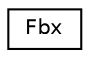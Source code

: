 digraph "Graphical Class Hierarchy"
{
 // LATEX_PDF_SIZE
  edge [fontname="Helvetica",fontsize="10",labelfontname="Helvetica",labelfontsize="10"];
  node [fontname="Helvetica",fontsize="10",shape=record];
  rankdir="LR";
  Node0 [label="Fbx",height=0.2,width=0.4,color="black", fillcolor="white", style="filled",URL="$class_fbx.html",tooltip="A class that represents a model in its entirety, allowing for multiple meshes and multiple textures i..."];
}
